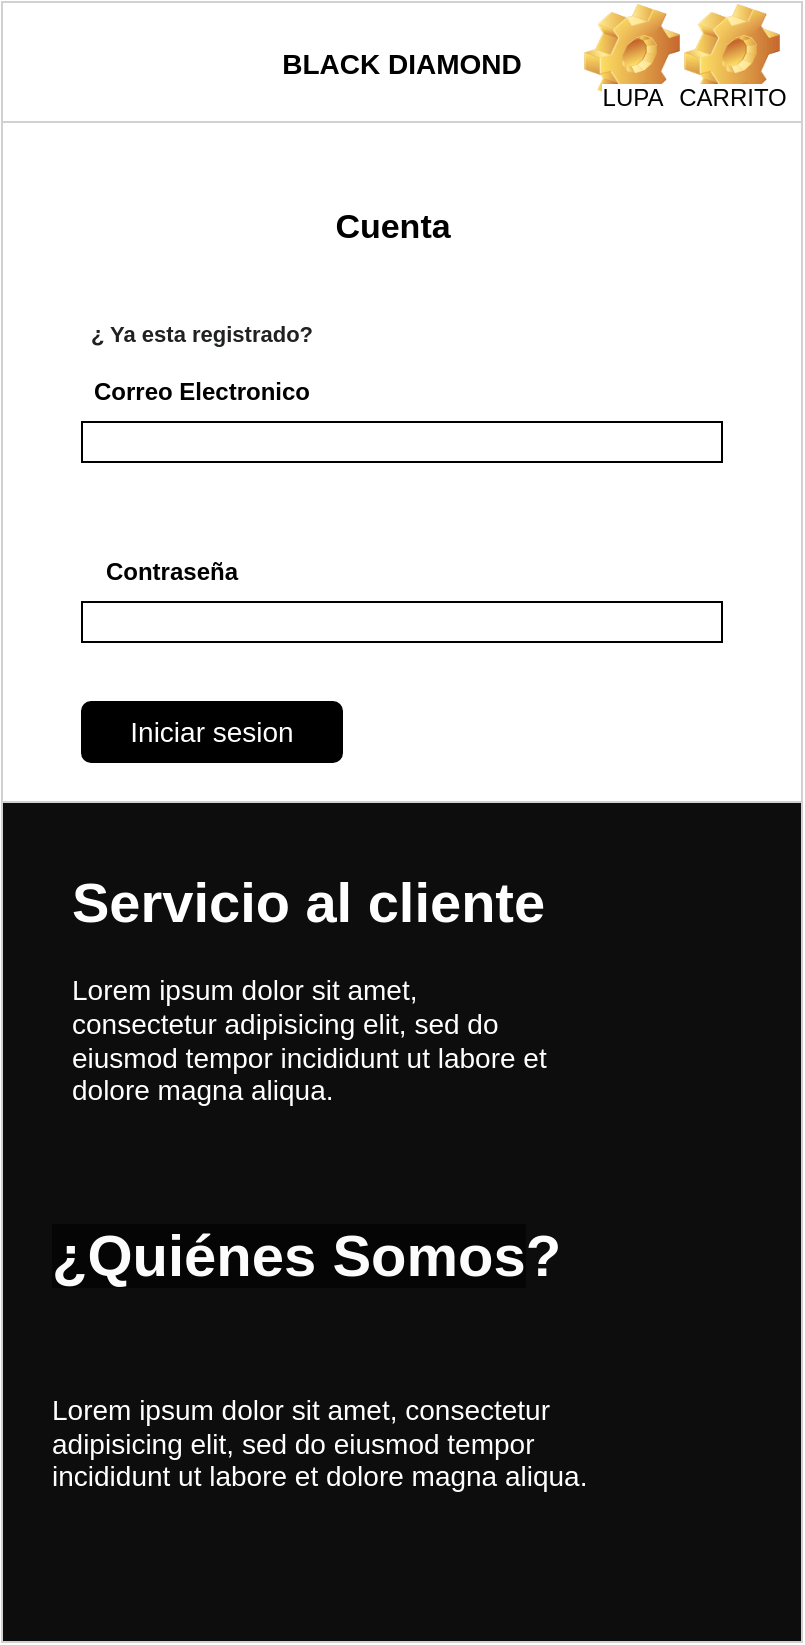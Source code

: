 <mxfile version="18.0.8" type="github">
  <diagram id="SKwebUCb6MB1lfp-s0nT" name="Page-1">
    <mxGraphModel dx="3166" dy="1243" grid="1" gridSize="10" guides="1" tooltips="1" connect="1" arrows="1" fold="1" page="1" pageScale="1" pageWidth="827" pageHeight="1169" math="0" shadow="0">
      <root>
        <mxCell id="0" />
        <mxCell id="1" parent="0" />
        <mxCell id="mVdMI3znJ9PLGeQjxBNN-2" value="BLACK DIAMOND" style="swimlane;startSize=60;fontSize=14;strokeColor=#D1D1D1;" vertex="1" parent="1">
          <mxGeometry width="400" height="820" as="geometry">
            <mxRectangle width="130" height="23" as="alternateBounds" />
          </mxGeometry>
        </mxCell>
        <mxCell id="mVdMI3znJ9PLGeQjxBNN-3" value="" style="rounded=0;whiteSpace=wrap;html=1;fontSize=14;fontColor=#FFFFFF;fillColor=#0D0D0D;strokeColor=#D1D1D1;" vertex="1" parent="mVdMI3znJ9PLGeQjxBNN-2">
          <mxGeometry y="400" width="400" height="420" as="geometry" />
        </mxCell>
        <mxCell id="mVdMI3znJ9PLGeQjxBNN-4" value="" style="rounded=0;whiteSpace=wrap;html=1;fontSize=14;fontColor=#FFFFFF;strokeColor=#D1D1D1;fillColor=#FFFFFF;" vertex="1" parent="mVdMI3znJ9PLGeQjxBNN-2">
          <mxGeometry y="60" width="400" height="340" as="geometry" />
        </mxCell>
        <mxCell id="mVdMI3znJ9PLGeQjxBNN-5" value="LUPA" style="icon;html=1;image=img/clipart/Gear_128x128.png;arcSize=0;" vertex="1" parent="mVdMI3znJ9PLGeQjxBNN-2">
          <mxGeometry x="310" y="20" width="10" height="10" as="geometry" />
        </mxCell>
        <mxCell id="mVdMI3znJ9PLGeQjxBNN-6" value="CARRITO" style="icon;html=1;image=img/clipart/Gear_128x128.png;arcSize=0;" vertex="1" parent="mVdMI3znJ9PLGeQjxBNN-2">
          <mxGeometry x="360" y="20" width="10" height="10" as="geometry" />
        </mxCell>
        <mxCell id="mVdMI3znJ9PLGeQjxBNN-7" value="" style="rounded=0;whiteSpace=wrap;html=1;fontSize=17;" vertex="1" parent="mVdMI3znJ9PLGeQjxBNN-2">
          <mxGeometry x="40" y="210" width="320" height="20" as="geometry" />
        </mxCell>
        <mxCell id="mVdMI3znJ9PLGeQjxBNN-8" value="&lt;b style=&quot;color: rgb(32, 33, 34); font-family: sans-serif; text-align: start; background-color: rgb(255, 255, 255);&quot;&gt;&lt;font style=&quot;font-size: 11px;&quot;&gt;¿ Ya esta registrado?&lt;/font&gt;&lt;/b&gt;" style="text;html=1;strokeColor=none;fillColor=none;align=center;verticalAlign=middle;whiteSpace=wrap;rounded=0;fontSize=17;" vertex="1" parent="mVdMI3znJ9PLGeQjxBNN-2">
          <mxGeometry x="40" y="150" width="120" height="30" as="geometry" />
        </mxCell>
        <mxCell id="mVdMI3znJ9PLGeQjxBNN-9" value="&lt;b&gt;Correo Electronico&lt;/b&gt;" style="text;html=1;strokeColor=none;fillColor=none;align=center;verticalAlign=middle;whiteSpace=wrap;rounded=0;fontSize=12;" vertex="1" parent="mVdMI3znJ9PLGeQjxBNN-2">
          <mxGeometry x="40" y="180" width="120" height="30" as="geometry" />
        </mxCell>
        <mxCell id="mVdMI3znJ9PLGeQjxBNN-10" value="" style="rounded=0;whiteSpace=wrap;html=1;fontSize=17;" vertex="1" parent="mVdMI3znJ9PLGeQjxBNN-2">
          <mxGeometry x="40" y="300" width="320" height="20" as="geometry" />
        </mxCell>
        <mxCell id="mVdMI3znJ9PLGeQjxBNN-11" value="&lt;b&gt;Contraseña&lt;/b&gt;" style="text;html=1;strokeColor=none;fillColor=none;align=center;verticalAlign=middle;whiteSpace=wrap;rounded=0;fontSize=12;" vertex="1" parent="mVdMI3znJ9PLGeQjxBNN-2">
          <mxGeometry x="50" y="270" width="70" height="30" as="geometry" />
        </mxCell>
        <mxCell id="mVdMI3znJ9PLGeQjxBNN-12" value="" style="rounded=1;whiteSpace=wrap;html=1;fontSize=11;fillColor=#000000;" vertex="1" parent="mVdMI3znJ9PLGeQjxBNN-2">
          <mxGeometry x="40" y="350" width="130" height="30" as="geometry" />
        </mxCell>
        <mxCell id="mVdMI3znJ9PLGeQjxBNN-13" value="&lt;font style=&quot;font-size: 14px;&quot; color=&quot;#ffffff&quot;&gt;Iniciar sesion&lt;/font&gt;" style="text;html=1;strokeColor=none;fillColor=none;align=center;verticalAlign=middle;whiteSpace=wrap;rounded=0;fontSize=11;" vertex="1" parent="mVdMI3znJ9PLGeQjxBNN-2">
          <mxGeometry x="55" y="350" width="100" height="30" as="geometry" />
        </mxCell>
        <mxCell id="mVdMI3znJ9PLGeQjxBNN-14" value="&lt;font style=&quot;font-size: 17px;&quot;&gt;Cuenta&lt;/font&gt;" style="text;strokeColor=none;fillColor=none;html=1;fontSize=24;fontStyle=1;verticalAlign=middle;align=center;" vertex="1" parent="mVdMI3znJ9PLGeQjxBNN-2">
          <mxGeometry x="150" y="90" width="90" height="40" as="geometry" />
        </mxCell>
        <mxCell id="mVdMI3znJ9PLGeQjxBNN-15" value="&lt;h1&gt;Servicio al cliente&lt;/h1&gt;&lt;p&gt;Lorem ipsum dolor sit amet, consectetur adipisicing elit, sed do eiusmod tempor incididunt ut labore et dolore magna aliqua.&lt;/p&gt;" style="text;html=1;strokeColor=none;fillColor=none;spacing=5;spacingTop=-20;whiteSpace=wrap;overflow=hidden;rounded=0;fontSize=14;fontColor=#FFFFFF;" vertex="1" parent="mVdMI3znJ9PLGeQjxBNN-2">
          <mxGeometry x="30" y="425" width="250" height="185" as="geometry" />
        </mxCell>
        <mxCell id="mVdMI3znJ9PLGeQjxBNN-16" value="&lt;span style=&quot;background-color: rgb(5, 5, 5); font-size: 29px;&quot;&gt;&lt;font style=&quot;font-size: 29px;&quot; color=&quot;#fcfcfc&quot;&gt;&lt;br&gt;&lt;b style=&quot;&quot;&gt;&lt;font style=&quot;font-size: 29px;&quot;&gt;&lt;font style=&quot;font-size: 29px;&quot; face=&quot;sans-serif&quot;&gt;¿Quiénes&lt;/font&gt;&lt;span style=&quot;font-family: sans-serif;&quot;&gt;&amp;nbsp;Somos&lt;/span&gt;&lt;/font&gt;&lt;/b&gt;&lt;/font&gt;&lt;/span&gt;&lt;span style=&quot;background-color: initial; font-size: 29px;&quot;&gt;&lt;b style=&quot;&quot;&gt;&lt;font style=&quot;font-size: 29px;&quot;&gt;?&lt;/font&gt;&lt;/b&gt;&lt;br&gt;&lt;/span&gt;&lt;span style=&quot;font-family: sans-serif; background-color: rgb(5, 5, 5); font-size: 31px;&quot;&gt;&lt;b style=&quot;&quot;&gt;&lt;font style=&quot;font-size: 31px;&quot; color=&quot;#fcfcfc&quot;&gt;&lt;br&gt;&lt;/font&gt;&lt;/b&gt;&lt;/span&gt;&lt;p&gt;Lorem ipsum dolor sit amet, consectetur adipisicing elit, sed do eiusmod tempor incididunt ut labore et dolore magna aliqua.&lt;/p&gt;" style="text;html=1;strokeColor=none;fillColor=none;spacing=5;spacingTop=-20;whiteSpace=wrap;overflow=hidden;rounded=0;fontSize=14;fontColor=#FFFFFF;" vertex="1" parent="mVdMI3znJ9PLGeQjxBNN-2">
          <mxGeometry x="20" y="585" width="290" height="185" as="geometry" />
        </mxCell>
        <mxCell id="mVdMI3znJ9PLGeQjxBNN-17" value="" style="shape=image;html=1;verticalAlign=top;verticalLabelPosition=bottom;labelBackgroundColor=#ffffff;imageAspect=0;aspect=fixed;image=https://cdn4.iconfinder.com/data/icons/essential-app-2/16/burger-menu-more-panel-128.png;fontSize=29;fontColor=#FCFCFC;strokeColor=#D1D1D1;fillColor=#0D0D0D;" vertex="1" parent="mVdMI3znJ9PLGeQjxBNN-2">
          <mxGeometry x="12" y="20" width="28" height="28" as="geometry" />
        </mxCell>
      </root>
    </mxGraphModel>
  </diagram>
</mxfile>
